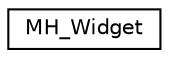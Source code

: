 digraph "Graphical Class Hierarchy"
{
  edge [fontname="Helvetica",fontsize="10",labelfontname="Helvetica",labelfontsize="10"];
  node [fontname="Helvetica",fontsize="10",shape=record];
  rankdir="LR";
  Node1 [label="MH_Widget",height=0.2,width=0.4,color="black", fillcolor="white", style="filled",URL="$class_m_h_dev_1_1_widget_core_1_1_m_h___widget.html",tooltip="Main Widget class it will create instances and call the widgets. "];
}
